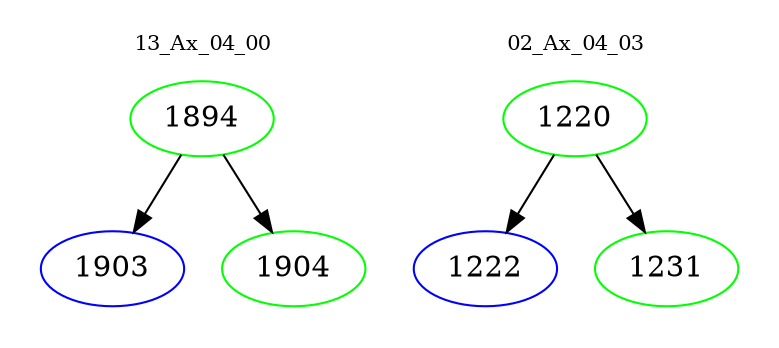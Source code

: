 digraph{
subgraph cluster_0 {
color = white
label = "13_Ax_04_00";
fontsize=10;
T0_1894 [label="1894", color="green"]
T0_1894 -> T0_1903 [color="black"]
T0_1903 [label="1903", color="blue"]
T0_1894 -> T0_1904 [color="black"]
T0_1904 [label="1904", color="green"]
}
subgraph cluster_1 {
color = white
label = "02_Ax_04_03";
fontsize=10;
T1_1220 [label="1220", color="green"]
T1_1220 -> T1_1222 [color="black"]
T1_1222 [label="1222", color="blue"]
T1_1220 -> T1_1231 [color="black"]
T1_1231 [label="1231", color="green"]
}
}
